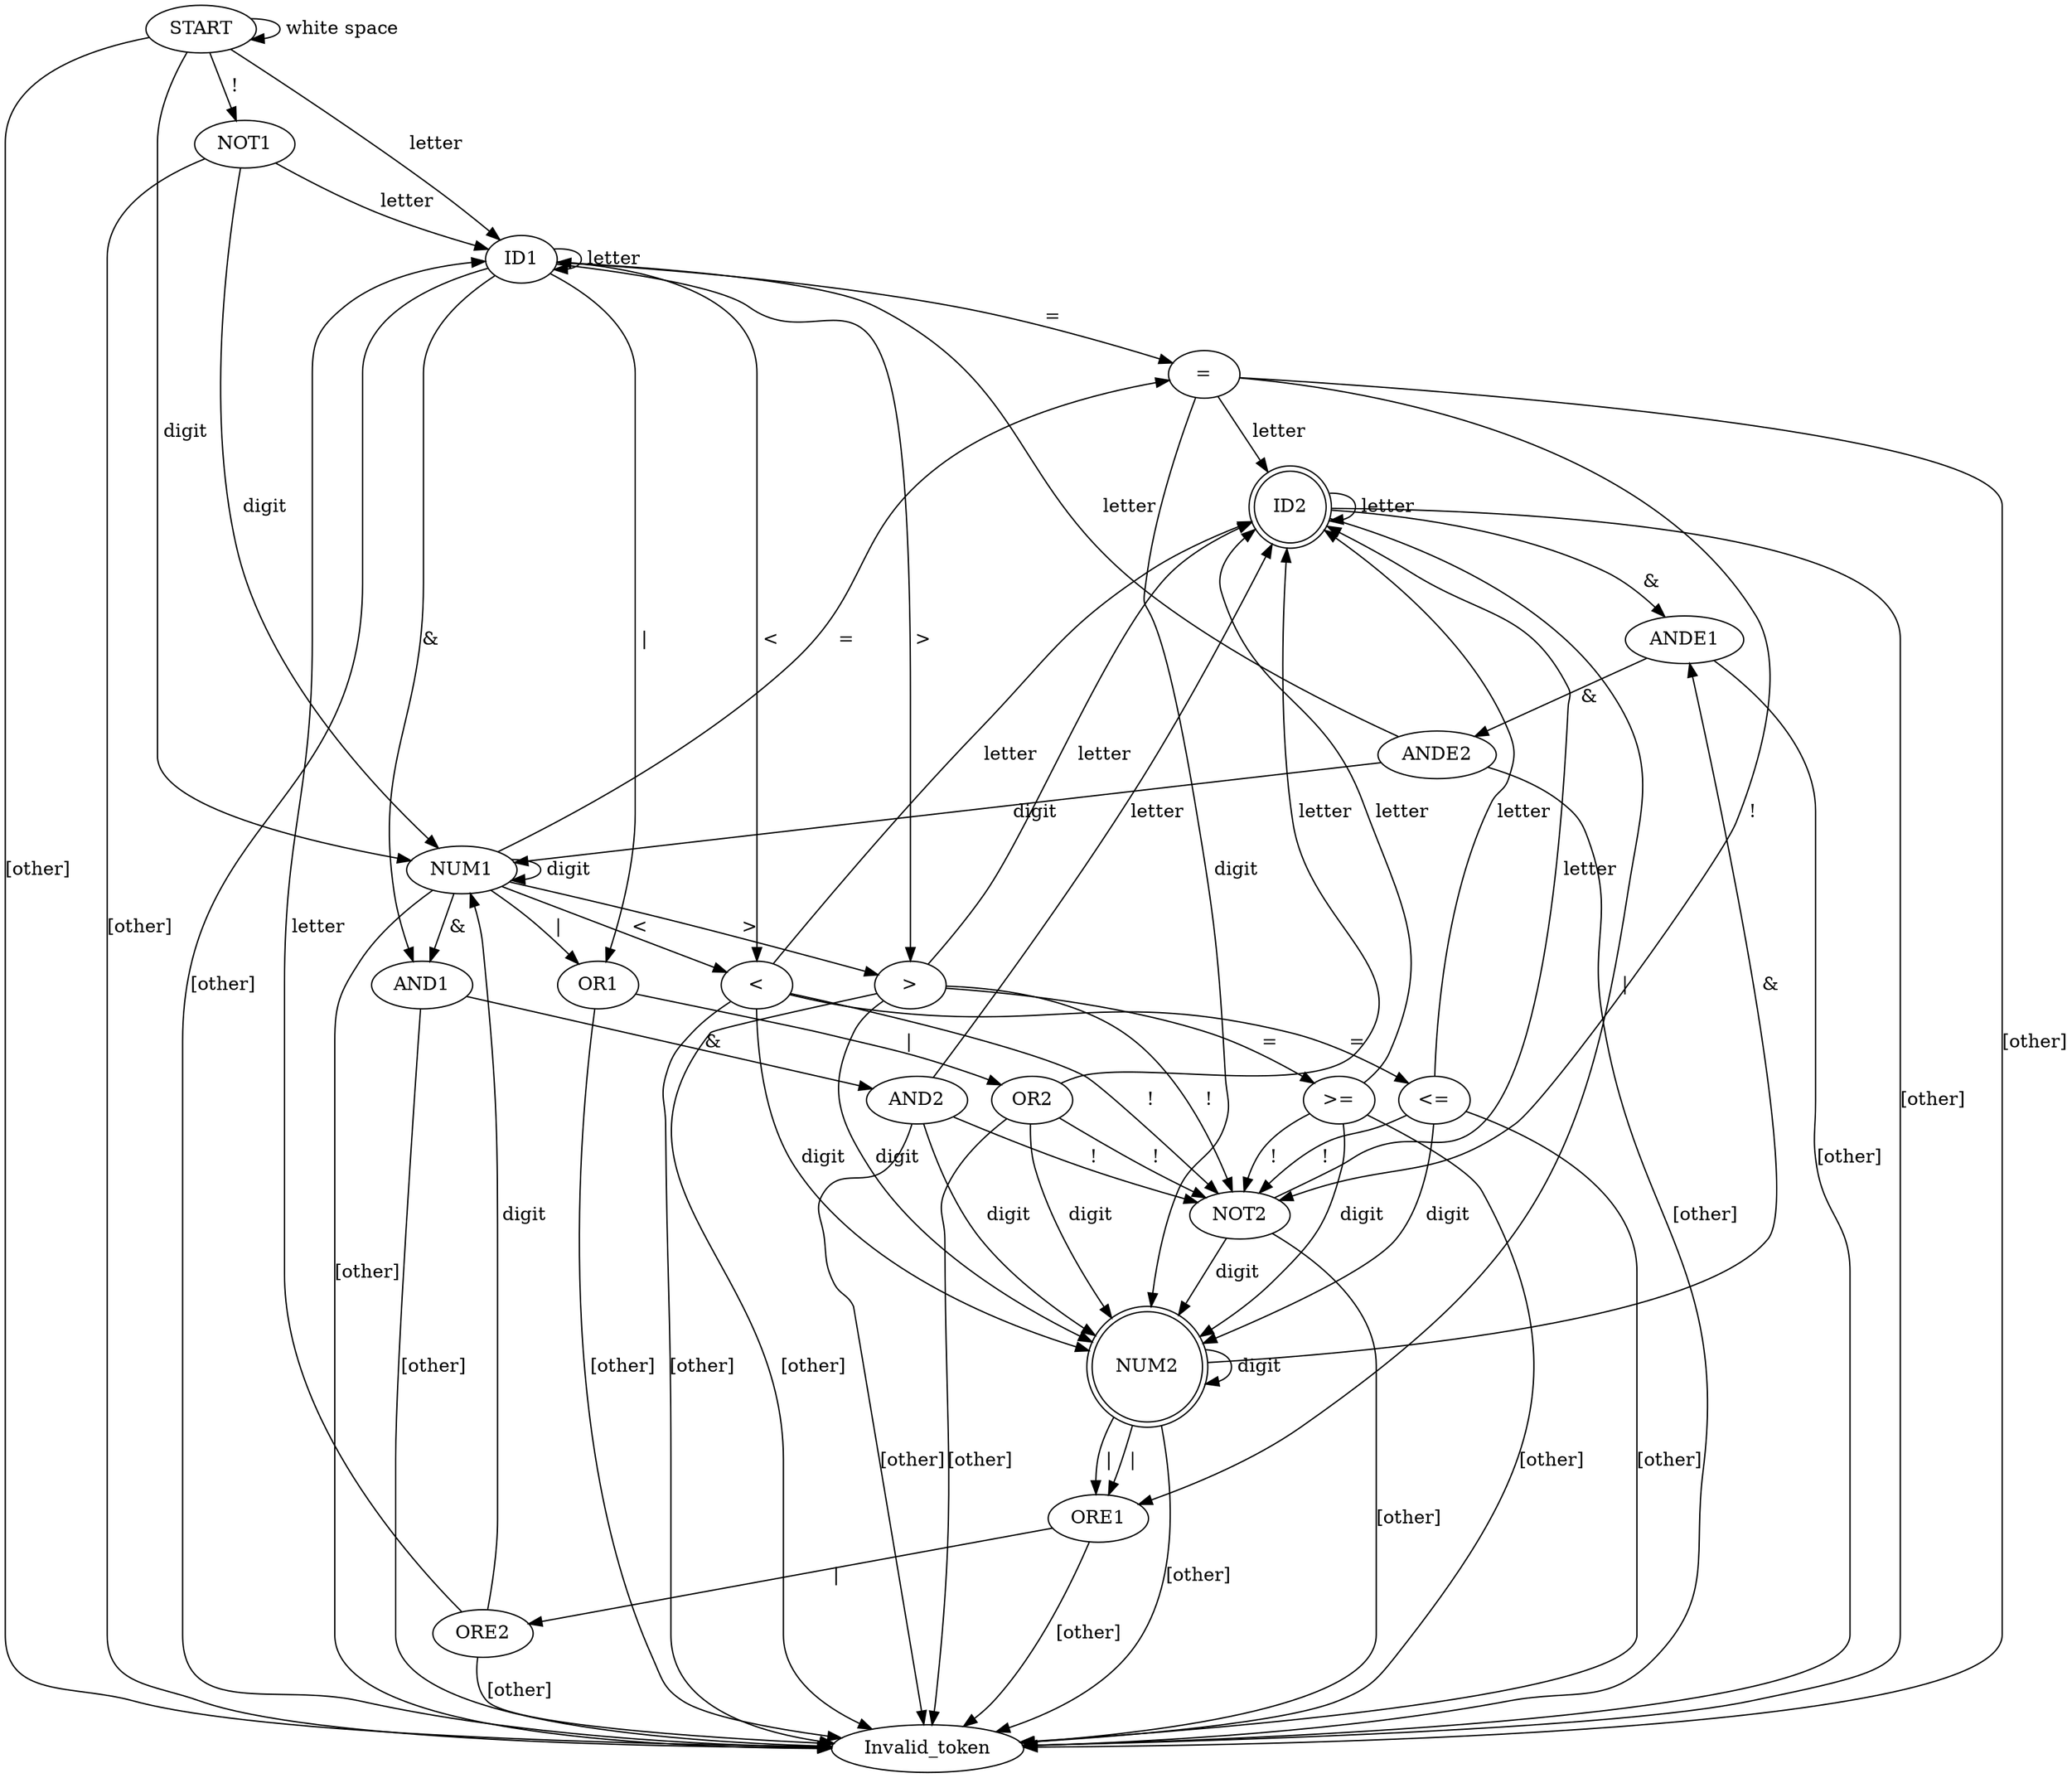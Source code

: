 digraph DFA2 {
	START [label=START]
	ID1 [label=ID1]
	NUM1 [label=NUM1]
	NOT1 [label=NOT1]
	"=" [label="="]
	">" [label=">"]
	"<" [label="<"]
	">=" [label=">="]
	"<=" [label="<="]
	ID2 [label=ID2 shape=doublecircle]
	NUM2 [label=NUM2 shape=doublecircle]
	AND1 [label=AND1]
	OR1 [label=OR1]
	AND2 [label=AND2]
	OR2 [label=OR2]
	NOT2 [label=NOT2]
	ANDE1 [label=ANDE1]
	ANDE2 [label=ANDE2]
	ORE1 [label=ORE1]
	ORE2 [label=ORE2]
	Invalid_token [label=Invalid_token]
	START -> ID1 [label=" letter "]
	START -> NUM1 [label=" digit "]
	START -> START [label=" white space "]
	START -> NOT1 [label=" ! "]
	NOT1 -> ID1 [label=" letter "]
	NOT1 -> NUM1 [label=" digit "]
	ID1 -> "=" [label=" = "]
	ID1 -> ">" [label=" > "]
	ID1 -> "<" [label=" < "]
	ID1 -> ID1 [label=" letter "]
	ID1 -> AND1 [label="&"]
	ID1 -> OR1 [label=" | "]
	NUM1 -> "=" [label=" = "]
	NUM1 -> ">" [label=" > "]
	NUM1 -> "<" [label=" < "]
	NUM1 -> NUM1 [label=" digit "]
	NUM1 -> AND1 [label=" & "]
	NUM1 -> OR1 [label=" | "]
	AND1 -> AND2 [label=" & "]
	OR1 -> OR2 [label=" | "]
	">" -> ">=" [label=" = "]
	"<" -> "<=" [label=" = "]
	"=" -> ID2 [label=" letter "]
	">" -> ID2 [label=" letter "]
	"<" -> ID2 [label=" letter "]
	">=" -> ID2 [label=" letter "]
	"<=" -> ID2 [label=" letter "]
	AND2 -> ID2 [label=" letter "]
	OR2 -> ID2 [label=" letter "]
	ID2 -> ID2 [label=" letter "]
	NOT2 -> ID2 [label=" letter "]
	"=" -> NUM2 [label=" digit "]
	">" -> NUM2 [label=" digit "]
	"<" -> NUM2 [label=" digit "]
	">=" -> NUM2 [label=" digit "]
	"<=" -> NUM2 [label=" digit "]
	AND2 -> NUM2 [label=" digit "]
	OR2 -> NUM2 [label=" digit "]
	NUM2 -> NUM2 [label=" digit "]
	NOT2 -> NUM2 [label=" digit "]
	"=" -> NOT2 [label=" ! "]
	">" -> NOT2 [label=" ! "]
	"<" -> NOT2 [label=" ! "]
	">=" -> NOT2 [label=" ! "]
	"<=" -> NOT2 [label=" ! "]
	AND2 -> NOT2 [label=" ! "]
	OR2 -> NOT2 [label=" ! "]
	START -> Invalid_token [label="[other]"]
	ID1 -> Invalid_token [label="[other]"]
	NUM1 -> Invalid_token [label="[other]"]
	NOT1 -> Invalid_token [label="[other]"]
	"=" -> Invalid_token [label="[other]"]
	">" -> Invalid_token [label="[other]"]
	"<" -> Invalid_token [label="[other]"]
	">=" -> Invalid_token [label="[other]"]
	"<=" -> Invalid_token [label="[other]"]
	ID2 -> Invalid_token [label="[other]"]
	NUM2 -> Invalid_token [label="[other]"]
	AND1 -> Invalid_token [label="[other]"]
	OR1 -> Invalid_token [label="[other]"]
	AND2 -> Invalid_token [label="[other]"]
	OR2 -> Invalid_token [label="[other]"]
	NOT2 -> Invalid_token [label="[other]"]
	ANDE1 -> Invalid_token [label="[other]"]
	ANDE2 -> Invalid_token [label="[other]"]
	ORE1 -> Invalid_token [label="[other]"]
	ORE2 -> Invalid_token [label="[other]"]
	ID2 -> ANDE1 [label=" & "]
	NUM2 -> ANDE1 [label=" & "]
	ID2 -> ORE1 [label=" | "]
	NUM2 -> ORE1 [label=" | "]
	NUM2 -> ORE1 [label=" | "]
	ANDE1 -> ANDE2 [label=" & "]
	ORE1 -> ORE2 [label=" | "]
	ANDE2 -> ID1 [label=" letter "]
	ANDE2 -> NUM1 [label=" digit "]
	ORE2 -> ID1 [label=" letter "]
	ORE2 -> NUM1 [label=" digit "]
}
